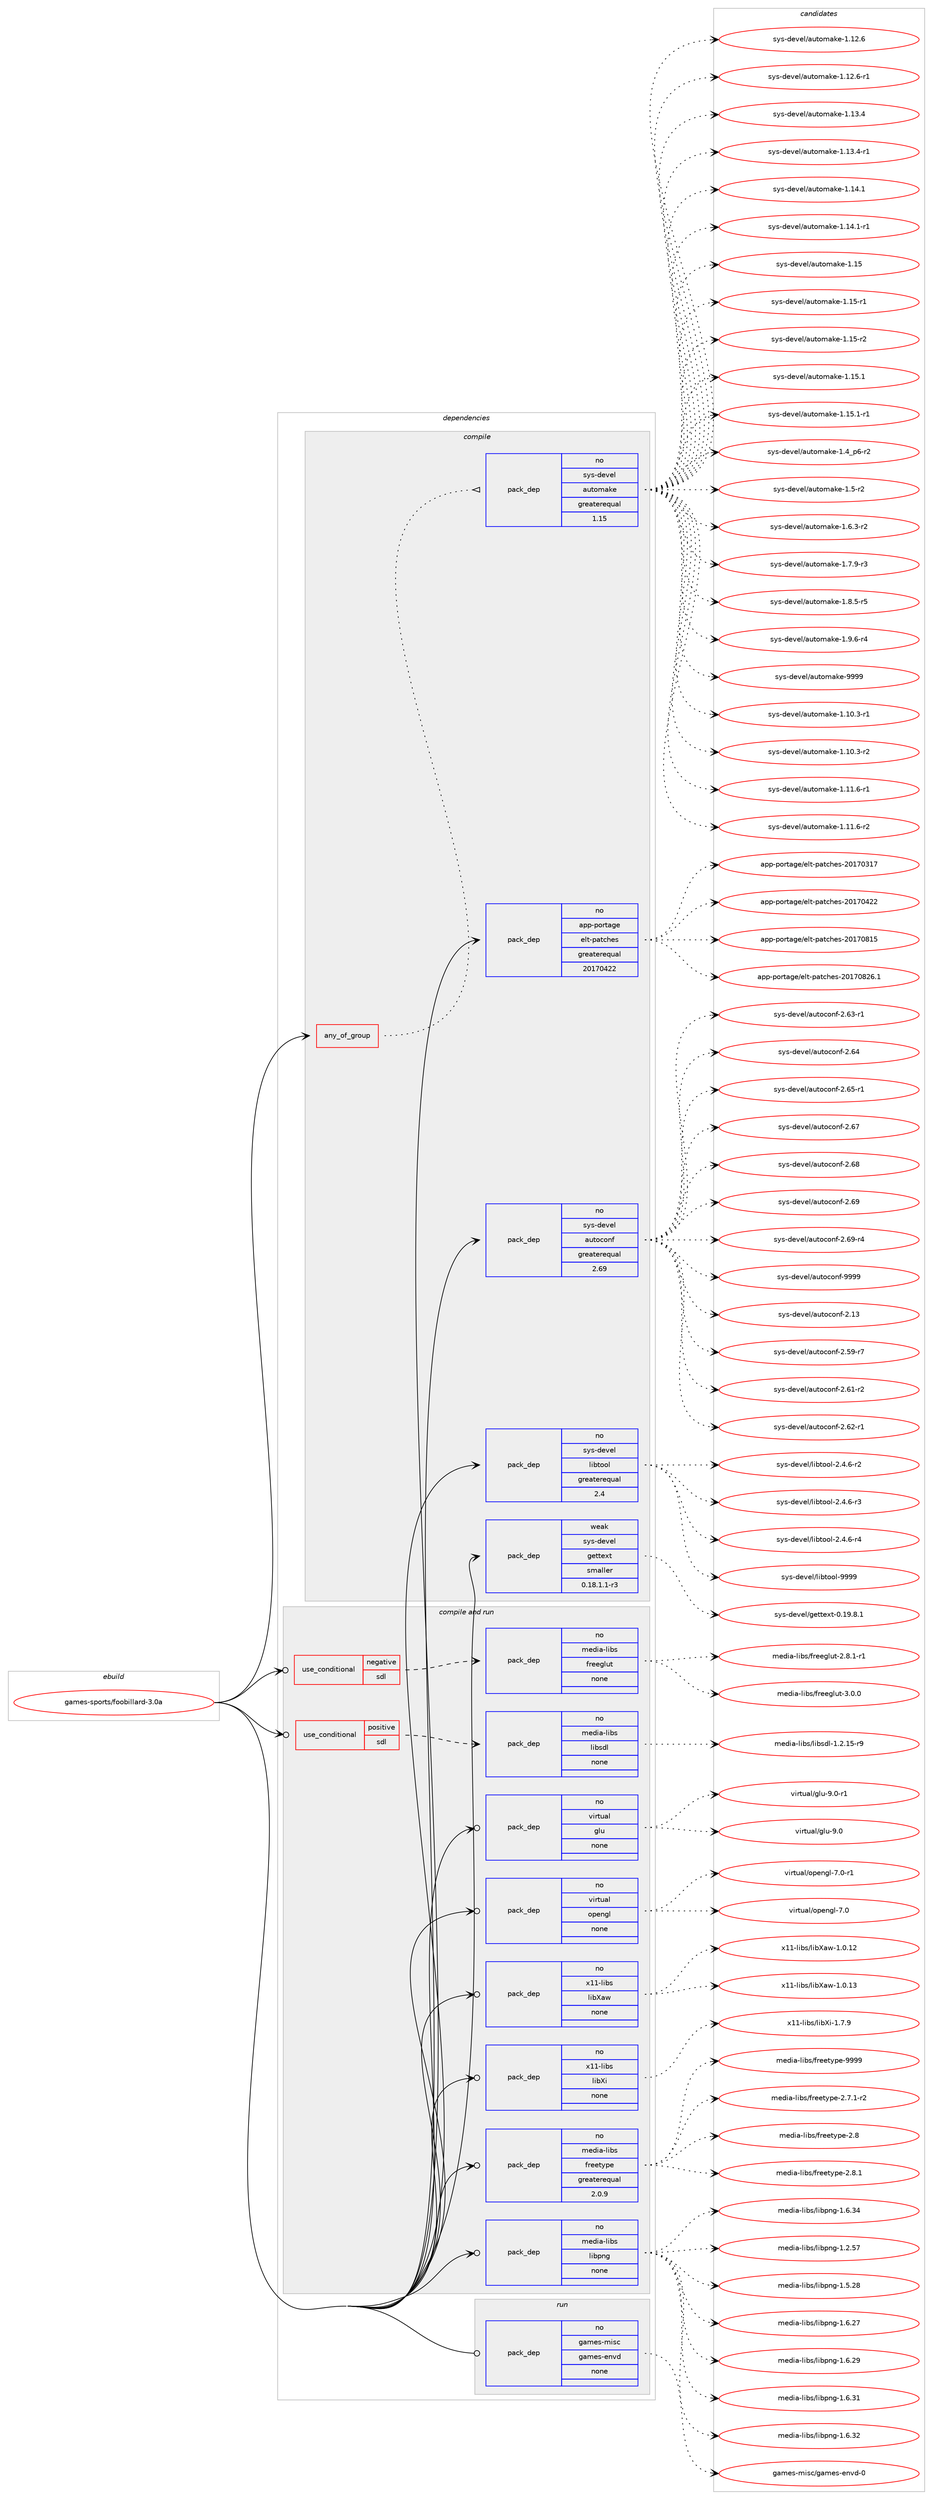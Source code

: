 digraph prolog {

# *************
# Graph options
# *************

newrank=true;
concentrate=true;
compound=true;
graph [rankdir=LR,fontname=Helvetica,fontsize=10,ranksep=1.5];#, ranksep=2.5, nodesep=0.2];
edge  [arrowhead=vee];
node  [fontname=Helvetica,fontsize=10];

# **********
# The ebuild
# **********

subgraph cluster_leftcol {
color=gray;
rank=same;
label=<<i>ebuild</i>>;
id [label="games-sports/foobillard-3.0a", color=red, width=4, href="../games-sports/foobillard-3.0a.svg"];
}

# ****************
# The dependencies
# ****************

subgraph cluster_midcol {
color=gray;
label=<<i>dependencies</i>>;
subgraph cluster_compile {
fillcolor="#eeeeee";
style=filled;
label=<<i>compile</i>>;
subgraph any4699 {
dependency303718 [label=<<TABLE BORDER="0" CELLBORDER="1" CELLSPACING="0" CELLPADDING="4"><TR><TD CELLPADDING="10">any_of_group</TD></TR></TABLE>>, shape=none, color=red];subgraph pack217882 {
dependency303719 [label=<<TABLE BORDER="0" CELLBORDER="1" CELLSPACING="0" CELLPADDING="4" WIDTH="220"><TR><TD ROWSPAN="6" CELLPADDING="30">pack_dep</TD></TR><TR><TD WIDTH="110">no</TD></TR><TR><TD>sys-devel</TD></TR><TR><TD>automake</TD></TR><TR><TD>greaterequal</TD></TR><TR><TD>1.15</TD></TR></TABLE>>, shape=none, color=blue];
}
dependency303718:e -> dependency303719:w [weight=20,style="dotted",arrowhead="oinv"];
}
id:e -> dependency303718:w [weight=20,style="solid",arrowhead="vee"];
subgraph pack217883 {
dependency303720 [label=<<TABLE BORDER="0" CELLBORDER="1" CELLSPACING="0" CELLPADDING="4" WIDTH="220"><TR><TD ROWSPAN="6" CELLPADDING="30">pack_dep</TD></TR><TR><TD WIDTH="110">no</TD></TR><TR><TD>app-portage</TD></TR><TR><TD>elt-patches</TD></TR><TR><TD>greaterequal</TD></TR><TR><TD>20170422</TD></TR></TABLE>>, shape=none, color=blue];
}
id:e -> dependency303720:w [weight=20,style="solid",arrowhead="vee"];
subgraph pack217884 {
dependency303721 [label=<<TABLE BORDER="0" CELLBORDER="1" CELLSPACING="0" CELLPADDING="4" WIDTH="220"><TR><TD ROWSPAN="6" CELLPADDING="30">pack_dep</TD></TR><TR><TD WIDTH="110">no</TD></TR><TR><TD>sys-devel</TD></TR><TR><TD>autoconf</TD></TR><TR><TD>greaterequal</TD></TR><TR><TD>2.69</TD></TR></TABLE>>, shape=none, color=blue];
}
id:e -> dependency303721:w [weight=20,style="solid",arrowhead="vee"];
subgraph pack217885 {
dependency303722 [label=<<TABLE BORDER="0" CELLBORDER="1" CELLSPACING="0" CELLPADDING="4" WIDTH="220"><TR><TD ROWSPAN="6" CELLPADDING="30">pack_dep</TD></TR><TR><TD WIDTH="110">no</TD></TR><TR><TD>sys-devel</TD></TR><TR><TD>libtool</TD></TR><TR><TD>greaterequal</TD></TR><TR><TD>2.4</TD></TR></TABLE>>, shape=none, color=blue];
}
id:e -> dependency303722:w [weight=20,style="solid",arrowhead="vee"];
subgraph pack217886 {
dependency303723 [label=<<TABLE BORDER="0" CELLBORDER="1" CELLSPACING="0" CELLPADDING="4" WIDTH="220"><TR><TD ROWSPAN="6" CELLPADDING="30">pack_dep</TD></TR><TR><TD WIDTH="110">weak</TD></TR><TR><TD>sys-devel</TD></TR><TR><TD>gettext</TD></TR><TR><TD>smaller</TD></TR><TR><TD>0.18.1.1-r3</TD></TR></TABLE>>, shape=none, color=blue];
}
id:e -> dependency303723:w [weight=20,style="solid",arrowhead="vee"];
}
subgraph cluster_compileandrun {
fillcolor="#eeeeee";
style=filled;
label=<<i>compile and run</i>>;
subgraph cond81082 {
dependency303724 [label=<<TABLE BORDER="0" CELLBORDER="1" CELLSPACING="0" CELLPADDING="4"><TR><TD ROWSPAN="3" CELLPADDING="10">use_conditional</TD></TR><TR><TD>negative</TD></TR><TR><TD>sdl</TD></TR></TABLE>>, shape=none, color=red];
subgraph pack217887 {
dependency303725 [label=<<TABLE BORDER="0" CELLBORDER="1" CELLSPACING="0" CELLPADDING="4" WIDTH="220"><TR><TD ROWSPAN="6" CELLPADDING="30">pack_dep</TD></TR><TR><TD WIDTH="110">no</TD></TR><TR><TD>media-libs</TD></TR><TR><TD>freeglut</TD></TR><TR><TD>none</TD></TR><TR><TD></TD></TR></TABLE>>, shape=none, color=blue];
}
dependency303724:e -> dependency303725:w [weight=20,style="dashed",arrowhead="vee"];
}
id:e -> dependency303724:w [weight=20,style="solid",arrowhead="odotvee"];
subgraph cond81083 {
dependency303726 [label=<<TABLE BORDER="0" CELLBORDER="1" CELLSPACING="0" CELLPADDING="4"><TR><TD ROWSPAN="3" CELLPADDING="10">use_conditional</TD></TR><TR><TD>positive</TD></TR><TR><TD>sdl</TD></TR></TABLE>>, shape=none, color=red];
subgraph pack217888 {
dependency303727 [label=<<TABLE BORDER="0" CELLBORDER="1" CELLSPACING="0" CELLPADDING="4" WIDTH="220"><TR><TD ROWSPAN="6" CELLPADDING="30">pack_dep</TD></TR><TR><TD WIDTH="110">no</TD></TR><TR><TD>media-libs</TD></TR><TR><TD>libsdl</TD></TR><TR><TD>none</TD></TR><TR><TD></TD></TR></TABLE>>, shape=none, color=blue];
}
dependency303726:e -> dependency303727:w [weight=20,style="dashed",arrowhead="vee"];
}
id:e -> dependency303726:w [weight=20,style="solid",arrowhead="odotvee"];
subgraph pack217889 {
dependency303728 [label=<<TABLE BORDER="0" CELLBORDER="1" CELLSPACING="0" CELLPADDING="4" WIDTH="220"><TR><TD ROWSPAN="6" CELLPADDING="30">pack_dep</TD></TR><TR><TD WIDTH="110">no</TD></TR><TR><TD>media-libs</TD></TR><TR><TD>freetype</TD></TR><TR><TD>greaterequal</TD></TR><TR><TD>2.0.9</TD></TR></TABLE>>, shape=none, color=blue];
}
id:e -> dependency303728:w [weight=20,style="solid",arrowhead="odotvee"];
subgraph pack217890 {
dependency303729 [label=<<TABLE BORDER="0" CELLBORDER="1" CELLSPACING="0" CELLPADDING="4" WIDTH="220"><TR><TD ROWSPAN="6" CELLPADDING="30">pack_dep</TD></TR><TR><TD WIDTH="110">no</TD></TR><TR><TD>media-libs</TD></TR><TR><TD>libpng</TD></TR><TR><TD>none</TD></TR><TR><TD></TD></TR></TABLE>>, shape=none, color=blue];
}
id:e -> dependency303729:w [weight=20,style="solid",arrowhead="odotvee"];
subgraph pack217891 {
dependency303730 [label=<<TABLE BORDER="0" CELLBORDER="1" CELLSPACING="0" CELLPADDING="4" WIDTH="220"><TR><TD ROWSPAN="6" CELLPADDING="30">pack_dep</TD></TR><TR><TD WIDTH="110">no</TD></TR><TR><TD>virtual</TD></TR><TR><TD>glu</TD></TR><TR><TD>none</TD></TR><TR><TD></TD></TR></TABLE>>, shape=none, color=blue];
}
id:e -> dependency303730:w [weight=20,style="solid",arrowhead="odotvee"];
subgraph pack217892 {
dependency303731 [label=<<TABLE BORDER="0" CELLBORDER="1" CELLSPACING="0" CELLPADDING="4" WIDTH="220"><TR><TD ROWSPAN="6" CELLPADDING="30">pack_dep</TD></TR><TR><TD WIDTH="110">no</TD></TR><TR><TD>virtual</TD></TR><TR><TD>opengl</TD></TR><TR><TD>none</TD></TR><TR><TD></TD></TR></TABLE>>, shape=none, color=blue];
}
id:e -> dependency303731:w [weight=20,style="solid",arrowhead="odotvee"];
subgraph pack217893 {
dependency303732 [label=<<TABLE BORDER="0" CELLBORDER="1" CELLSPACING="0" CELLPADDING="4" WIDTH="220"><TR><TD ROWSPAN="6" CELLPADDING="30">pack_dep</TD></TR><TR><TD WIDTH="110">no</TD></TR><TR><TD>x11-libs</TD></TR><TR><TD>libXaw</TD></TR><TR><TD>none</TD></TR><TR><TD></TD></TR></TABLE>>, shape=none, color=blue];
}
id:e -> dependency303732:w [weight=20,style="solid",arrowhead="odotvee"];
subgraph pack217894 {
dependency303733 [label=<<TABLE BORDER="0" CELLBORDER="1" CELLSPACING="0" CELLPADDING="4" WIDTH="220"><TR><TD ROWSPAN="6" CELLPADDING="30">pack_dep</TD></TR><TR><TD WIDTH="110">no</TD></TR><TR><TD>x11-libs</TD></TR><TR><TD>libXi</TD></TR><TR><TD>none</TD></TR><TR><TD></TD></TR></TABLE>>, shape=none, color=blue];
}
id:e -> dependency303733:w [weight=20,style="solid",arrowhead="odotvee"];
}
subgraph cluster_run {
fillcolor="#eeeeee";
style=filled;
label=<<i>run</i>>;
subgraph pack217895 {
dependency303734 [label=<<TABLE BORDER="0" CELLBORDER="1" CELLSPACING="0" CELLPADDING="4" WIDTH="220"><TR><TD ROWSPAN="6" CELLPADDING="30">pack_dep</TD></TR><TR><TD WIDTH="110">no</TD></TR><TR><TD>games-misc</TD></TR><TR><TD>games-envd</TD></TR><TR><TD>none</TD></TR><TR><TD></TD></TR></TABLE>>, shape=none, color=blue];
}
id:e -> dependency303734:w [weight=20,style="solid",arrowhead="odot"];
}
}

# **************
# The candidates
# **************

subgraph cluster_choices {
rank=same;
color=gray;
label=<<i>candidates</i>>;

subgraph choice217882 {
color=black;
nodesep=1;
choice11512111545100101118101108479711711611110997107101454946494846514511449 [label="sys-devel/automake-1.10.3-r1", color=red, width=4,href="../sys-devel/automake-1.10.3-r1.svg"];
choice11512111545100101118101108479711711611110997107101454946494846514511450 [label="sys-devel/automake-1.10.3-r2", color=red, width=4,href="../sys-devel/automake-1.10.3-r2.svg"];
choice11512111545100101118101108479711711611110997107101454946494946544511449 [label="sys-devel/automake-1.11.6-r1", color=red, width=4,href="../sys-devel/automake-1.11.6-r1.svg"];
choice11512111545100101118101108479711711611110997107101454946494946544511450 [label="sys-devel/automake-1.11.6-r2", color=red, width=4,href="../sys-devel/automake-1.11.6-r2.svg"];
choice1151211154510010111810110847971171161111099710710145494649504654 [label="sys-devel/automake-1.12.6", color=red, width=4,href="../sys-devel/automake-1.12.6.svg"];
choice11512111545100101118101108479711711611110997107101454946495046544511449 [label="sys-devel/automake-1.12.6-r1", color=red, width=4,href="../sys-devel/automake-1.12.6-r1.svg"];
choice1151211154510010111810110847971171161111099710710145494649514652 [label="sys-devel/automake-1.13.4", color=red, width=4,href="../sys-devel/automake-1.13.4.svg"];
choice11512111545100101118101108479711711611110997107101454946495146524511449 [label="sys-devel/automake-1.13.4-r1", color=red, width=4,href="../sys-devel/automake-1.13.4-r1.svg"];
choice1151211154510010111810110847971171161111099710710145494649524649 [label="sys-devel/automake-1.14.1", color=red, width=4,href="../sys-devel/automake-1.14.1.svg"];
choice11512111545100101118101108479711711611110997107101454946495246494511449 [label="sys-devel/automake-1.14.1-r1", color=red, width=4,href="../sys-devel/automake-1.14.1-r1.svg"];
choice115121115451001011181011084797117116111109971071014549464953 [label="sys-devel/automake-1.15", color=red, width=4,href="../sys-devel/automake-1.15.svg"];
choice1151211154510010111810110847971171161111099710710145494649534511449 [label="sys-devel/automake-1.15-r1", color=red, width=4,href="../sys-devel/automake-1.15-r1.svg"];
choice1151211154510010111810110847971171161111099710710145494649534511450 [label="sys-devel/automake-1.15-r2", color=red, width=4,href="../sys-devel/automake-1.15-r2.svg"];
choice1151211154510010111810110847971171161111099710710145494649534649 [label="sys-devel/automake-1.15.1", color=red, width=4,href="../sys-devel/automake-1.15.1.svg"];
choice11512111545100101118101108479711711611110997107101454946495346494511449 [label="sys-devel/automake-1.15.1-r1", color=red, width=4,href="../sys-devel/automake-1.15.1-r1.svg"];
choice115121115451001011181011084797117116111109971071014549465295112544511450 [label="sys-devel/automake-1.4_p6-r2", color=red, width=4,href="../sys-devel/automake-1.4_p6-r2.svg"];
choice11512111545100101118101108479711711611110997107101454946534511450 [label="sys-devel/automake-1.5-r2", color=red, width=4,href="../sys-devel/automake-1.5-r2.svg"];
choice115121115451001011181011084797117116111109971071014549465446514511450 [label="sys-devel/automake-1.6.3-r2", color=red, width=4,href="../sys-devel/automake-1.6.3-r2.svg"];
choice115121115451001011181011084797117116111109971071014549465546574511451 [label="sys-devel/automake-1.7.9-r3", color=red, width=4,href="../sys-devel/automake-1.7.9-r3.svg"];
choice115121115451001011181011084797117116111109971071014549465646534511453 [label="sys-devel/automake-1.8.5-r5", color=red, width=4,href="../sys-devel/automake-1.8.5-r5.svg"];
choice115121115451001011181011084797117116111109971071014549465746544511452 [label="sys-devel/automake-1.9.6-r4", color=red, width=4,href="../sys-devel/automake-1.9.6-r4.svg"];
choice115121115451001011181011084797117116111109971071014557575757 [label="sys-devel/automake-9999", color=red, width=4,href="../sys-devel/automake-9999.svg"];
dependency303719:e -> choice11512111545100101118101108479711711611110997107101454946494846514511449:w [style=dotted,weight="100"];
dependency303719:e -> choice11512111545100101118101108479711711611110997107101454946494846514511450:w [style=dotted,weight="100"];
dependency303719:e -> choice11512111545100101118101108479711711611110997107101454946494946544511449:w [style=dotted,weight="100"];
dependency303719:e -> choice11512111545100101118101108479711711611110997107101454946494946544511450:w [style=dotted,weight="100"];
dependency303719:e -> choice1151211154510010111810110847971171161111099710710145494649504654:w [style=dotted,weight="100"];
dependency303719:e -> choice11512111545100101118101108479711711611110997107101454946495046544511449:w [style=dotted,weight="100"];
dependency303719:e -> choice1151211154510010111810110847971171161111099710710145494649514652:w [style=dotted,weight="100"];
dependency303719:e -> choice11512111545100101118101108479711711611110997107101454946495146524511449:w [style=dotted,weight="100"];
dependency303719:e -> choice1151211154510010111810110847971171161111099710710145494649524649:w [style=dotted,weight="100"];
dependency303719:e -> choice11512111545100101118101108479711711611110997107101454946495246494511449:w [style=dotted,weight="100"];
dependency303719:e -> choice115121115451001011181011084797117116111109971071014549464953:w [style=dotted,weight="100"];
dependency303719:e -> choice1151211154510010111810110847971171161111099710710145494649534511449:w [style=dotted,weight="100"];
dependency303719:e -> choice1151211154510010111810110847971171161111099710710145494649534511450:w [style=dotted,weight="100"];
dependency303719:e -> choice1151211154510010111810110847971171161111099710710145494649534649:w [style=dotted,weight="100"];
dependency303719:e -> choice11512111545100101118101108479711711611110997107101454946495346494511449:w [style=dotted,weight="100"];
dependency303719:e -> choice115121115451001011181011084797117116111109971071014549465295112544511450:w [style=dotted,weight="100"];
dependency303719:e -> choice11512111545100101118101108479711711611110997107101454946534511450:w [style=dotted,weight="100"];
dependency303719:e -> choice115121115451001011181011084797117116111109971071014549465446514511450:w [style=dotted,weight="100"];
dependency303719:e -> choice115121115451001011181011084797117116111109971071014549465546574511451:w [style=dotted,weight="100"];
dependency303719:e -> choice115121115451001011181011084797117116111109971071014549465646534511453:w [style=dotted,weight="100"];
dependency303719:e -> choice115121115451001011181011084797117116111109971071014549465746544511452:w [style=dotted,weight="100"];
dependency303719:e -> choice115121115451001011181011084797117116111109971071014557575757:w [style=dotted,weight="100"];
}
subgraph choice217883 {
color=black;
nodesep=1;
choice97112112451121111141169710310147101108116451129711699104101115455048495548514955 [label="app-portage/elt-patches-20170317", color=red, width=4,href="../app-portage/elt-patches-20170317.svg"];
choice97112112451121111141169710310147101108116451129711699104101115455048495548525050 [label="app-portage/elt-patches-20170422", color=red, width=4,href="../app-portage/elt-patches-20170422.svg"];
choice97112112451121111141169710310147101108116451129711699104101115455048495548564953 [label="app-portage/elt-patches-20170815", color=red, width=4,href="../app-portage/elt-patches-20170815.svg"];
choice971121124511211111411697103101471011081164511297116991041011154550484955485650544649 [label="app-portage/elt-patches-20170826.1", color=red, width=4,href="../app-portage/elt-patches-20170826.1.svg"];
dependency303720:e -> choice97112112451121111141169710310147101108116451129711699104101115455048495548514955:w [style=dotted,weight="100"];
dependency303720:e -> choice97112112451121111141169710310147101108116451129711699104101115455048495548525050:w [style=dotted,weight="100"];
dependency303720:e -> choice97112112451121111141169710310147101108116451129711699104101115455048495548564953:w [style=dotted,weight="100"];
dependency303720:e -> choice971121124511211111411697103101471011081164511297116991041011154550484955485650544649:w [style=dotted,weight="100"];
}
subgraph choice217884 {
color=black;
nodesep=1;
choice115121115451001011181011084797117116111991111101024550464951 [label="sys-devel/autoconf-2.13", color=red, width=4,href="../sys-devel/autoconf-2.13.svg"];
choice1151211154510010111810110847971171161119911111010245504653574511455 [label="sys-devel/autoconf-2.59-r7", color=red, width=4,href="../sys-devel/autoconf-2.59-r7.svg"];
choice1151211154510010111810110847971171161119911111010245504654494511450 [label="sys-devel/autoconf-2.61-r2", color=red, width=4,href="../sys-devel/autoconf-2.61-r2.svg"];
choice1151211154510010111810110847971171161119911111010245504654504511449 [label="sys-devel/autoconf-2.62-r1", color=red, width=4,href="../sys-devel/autoconf-2.62-r1.svg"];
choice1151211154510010111810110847971171161119911111010245504654514511449 [label="sys-devel/autoconf-2.63-r1", color=red, width=4,href="../sys-devel/autoconf-2.63-r1.svg"];
choice115121115451001011181011084797117116111991111101024550465452 [label="sys-devel/autoconf-2.64", color=red, width=4,href="../sys-devel/autoconf-2.64.svg"];
choice1151211154510010111810110847971171161119911111010245504654534511449 [label="sys-devel/autoconf-2.65-r1", color=red, width=4,href="../sys-devel/autoconf-2.65-r1.svg"];
choice115121115451001011181011084797117116111991111101024550465455 [label="sys-devel/autoconf-2.67", color=red, width=4,href="../sys-devel/autoconf-2.67.svg"];
choice115121115451001011181011084797117116111991111101024550465456 [label="sys-devel/autoconf-2.68", color=red, width=4,href="../sys-devel/autoconf-2.68.svg"];
choice115121115451001011181011084797117116111991111101024550465457 [label="sys-devel/autoconf-2.69", color=red, width=4,href="../sys-devel/autoconf-2.69.svg"];
choice1151211154510010111810110847971171161119911111010245504654574511452 [label="sys-devel/autoconf-2.69-r4", color=red, width=4,href="../sys-devel/autoconf-2.69-r4.svg"];
choice115121115451001011181011084797117116111991111101024557575757 [label="sys-devel/autoconf-9999", color=red, width=4,href="../sys-devel/autoconf-9999.svg"];
dependency303721:e -> choice115121115451001011181011084797117116111991111101024550464951:w [style=dotted,weight="100"];
dependency303721:e -> choice1151211154510010111810110847971171161119911111010245504653574511455:w [style=dotted,weight="100"];
dependency303721:e -> choice1151211154510010111810110847971171161119911111010245504654494511450:w [style=dotted,weight="100"];
dependency303721:e -> choice1151211154510010111810110847971171161119911111010245504654504511449:w [style=dotted,weight="100"];
dependency303721:e -> choice1151211154510010111810110847971171161119911111010245504654514511449:w [style=dotted,weight="100"];
dependency303721:e -> choice115121115451001011181011084797117116111991111101024550465452:w [style=dotted,weight="100"];
dependency303721:e -> choice1151211154510010111810110847971171161119911111010245504654534511449:w [style=dotted,weight="100"];
dependency303721:e -> choice115121115451001011181011084797117116111991111101024550465455:w [style=dotted,weight="100"];
dependency303721:e -> choice115121115451001011181011084797117116111991111101024550465456:w [style=dotted,weight="100"];
dependency303721:e -> choice115121115451001011181011084797117116111991111101024550465457:w [style=dotted,weight="100"];
dependency303721:e -> choice1151211154510010111810110847971171161119911111010245504654574511452:w [style=dotted,weight="100"];
dependency303721:e -> choice115121115451001011181011084797117116111991111101024557575757:w [style=dotted,weight="100"];
}
subgraph choice217885 {
color=black;
nodesep=1;
choice1151211154510010111810110847108105981161111111084550465246544511450 [label="sys-devel/libtool-2.4.6-r2", color=red, width=4,href="../sys-devel/libtool-2.4.6-r2.svg"];
choice1151211154510010111810110847108105981161111111084550465246544511451 [label="sys-devel/libtool-2.4.6-r3", color=red, width=4,href="../sys-devel/libtool-2.4.6-r3.svg"];
choice1151211154510010111810110847108105981161111111084550465246544511452 [label="sys-devel/libtool-2.4.6-r4", color=red, width=4,href="../sys-devel/libtool-2.4.6-r4.svg"];
choice1151211154510010111810110847108105981161111111084557575757 [label="sys-devel/libtool-9999", color=red, width=4,href="../sys-devel/libtool-9999.svg"];
dependency303722:e -> choice1151211154510010111810110847108105981161111111084550465246544511450:w [style=dotted,weight="100"];
dependency303722:e -> choice1151211154510010111810110847108105981161111111084550465246544511451:w [style=dotted,weight="100"];
dependency303722:e -> choice1151211154510010111810110847108105981161111111084550465246544511452:w [style=dotted,weight="100"];
dependency303722:e -> choice1151211154510010111810110847108105981161111111084557575757:w [style=dotted,weight="100"];
}
subgraph choice217886 {
color=black;
nodesep=1;
choice1151211154510010111810110847103101116116101120116454846495746564649 [label="sys-devel/gettext-0.19.8.1", color=red, width=4,href="../sys-devel/gettext-0.19.8.1.svg"];
dependency303723:e -> choice1151211154510010111810110847103101116116101120116454846495746564649:w [style=dotted,weight="100"];
}
subgraph choice217887 {
color=black;
nodesep=1;
choice109101100105974510810598115471021141011011031081171164550465646494511449 [label="media-libs/freeglut-2.8.1-r1", color=red, width=4,href="../media-libs/freeglut-2.8.1-r1.svg"];
choice10910110010597451081059811547102114101101103108117116455146484648 [label="media-libs/freeglut-3.0.0", color=red, width=4,href="../media-libs/freeglut-3.0.0.svg"];
dependency303725:e -> choice109101100105974510810598115471021141011011031081171164550465646494511449:w [style=dotted,weight="100"];
dependency303725:e -> choice10910110010597451081059811547102114101101103108117116455146484648:w [style=dotted,weight="100"];
}
subgraph choice217888 {
color=black;
nodesep=1;
choice1091011001059745108105981154710810598115100108454946504649534511457 [label="media-libs/libsdl-1.2.15-r9", color=red, width=4,href="../media-libs/libsdl-1.2.15-r9.svg"];
dependency303727:e -> choice1091011001059745108105981154710810598115100108454946504649534511457:w [style=dotted,weight="100"];
}
subgraph choice217889 {
color=black;
nodesep=1;
choice109101100105974510810598115471021141011011161211121014550465546494511450 [label="media-libs/freetype-2.7.1-r2", color=red, width=4,href="../media-libs/freetype-2.7.1-r2.svg"];
choice1091011001059745108105981154710211410110111612111210145504656 [label="media-libs/freetype-2.8", color=red, width=4,href="../media-libs/freetype-2.8.svg"];
choice10910110010597451081059811547102114101101116121112101455046564649 [label="media-libs/freetype-2.8.1", color=red, width=4,href="../media-libs/freetype-2.8.1.svg"];
choice109101100105974510810598115471021141011011161211121014557575757 [label="media-libs/freetype-9999", color=red, width=4,href="../media-libs/freetype-9999.svg"];
dependency303728:e -> choice109101100105974510810598115471021141011011161211121014550465546494511450:w [style=dotted,weight="100"];
dependency303728:e -> choice1091011001059745108105981154710211410110111612111210145504656:w [style=dotted,weight="100"];
dependency303728:e -> choice10910110010597451081059811547102114101101116121112101455046564649:w [style=dotted,weight="100"];
dependency303728:e -> choice109101100105974510810598115471021141011011161211121014557575757:w [style=dotted,weight="100"];
}
subgraph choice217890 {
color=black;
nodesep=1;
choice109101100105974510810598115471081059811211010345494650465355 [label="media-libs/libpng-1.2.57", color=red, width=4,href="../media-libs/libpng-1.2.57.svg"];
choice109101100105974510810598115471081059811211010345494653465056 [label="media-libs/libpng-1.5.28", color=red, width=4,href="../media-libs/libpng-1.5.28.svg"];
choice109101100105974510810598115471081059811211010345494654465055 [label="media-libs/libpng-1.6.27", color=red, width=4,href="../media-libs/libpng-1.6.27.svg"];
choice109101100105974510810598115471081059811211010345494654465057 [label="media-libs/libpng-1.6.29", color=red, width=4,href="../media-libs/libpng-1.6.29.svg"];
choice109101100105974510810598115471081059811211010345494654465149 [label="media-libs/libpng-1.6.31", color=red, width=4,href="../media-libs/libpng-1.6.31.svg"];
choice109101100105974510810598115471081059811211010345494654465150 [label="media-libs/libpng-1.6.32", color=red, width=4,href="../media-libs/libpng-1.6.32.svg"];
choice109101100105974510810598115471081059811211010345494654465152 [label="media-libs/libpng-1.6.34", color=red, width=4,href="../media-libs/libpng-1.6.34.svg"];
dependency303729:e -> choice109101100105974510810598115471081059811211010345494650465355:w [style=dotted,weight="100"];
dependency303729:e -> choice109101100105974510810598115471081059811211010345494653465056:w [style=dotted,weight="100"];
dependency303729:e -> choice109101100105974510810598115471081059811211010345494654465055:w [style=dotted,weight="100"];
dependency303729:e -> choice109101100105974510810598115471081059811211010345494654465057:w [style=dotted,weight="100"];
dependency303729:e -> choice109101100105974510810598115471081059811211010345494654465149:w [style=dotted,weight="100"];
dependency303729:e -> choice109101100105974510810598115471081059811211010345494654465150:w [style=dotted,weight="100"];
dependency303729:e -> choice109101100105974510810598115471081059811211010345494654465152:w [style=dotted,weight="100"];
}
subgraph choice217891 {
color=black;
nodesep=1;
choice118105114116117971084710310811745574648 [label="virtual/glu-9.0", color=red, width=4,href="../virtual/glu-9.0.svg"];
choice1181051141161179710847103108117455746484511449 [label="virtual/glu-9.0-r1", color=red, width=4,href="../virtual/glu-9.0-r1.svg"];
dependency303730:e -> choice118105114116117971084710310811745574648:w [style=dotted,weight="100"];
dependency303730:e -> choice1181051141161179710847103108117455746484511449:w [style=dotted,weight="100"];
}
subgraph choice217892 {
color=black;
nodesep=1;
choice118105114116117971084711111210111010310845554648 [label="virtual/opengl-7.0", color=red, width=4,href="../virtual/opengl-7.0.svg"];
choice1181051141161179710847111112101110103108455546484511449 [label="virtual/opengl-7.0-r1", color=red, width=4,href="../virtual/opengl-7.0-r1.svg"];
dependency303731:e -> choice118105114116117971084711111210111010310845554648:w [style=dotted,weight="100"];
dependency303731:e -> choice1181051141161179710847111112101110103108455546484511449:w [style=dotted,weight="100"];
}
subgraph choice217893 {
color=black;
nodesep=1;
choice120494945108105981154710810598889711945494648464950 [label="x11-libs/libXaw-1.0.12", color=red, width=4,href="../x11-libs/libXaw-1.0.12.svg"];
choice120494945108105981154710810598889711945494648464951 [label="x11-libs/libXaw-1.0.13", color=red, width=4,href="../x11-libs/libXaw-1.0.13.svg"];
dependency303732:e -> choice120494945108105981154710810598889711945494648464950:w [style=dotted,weight="100"];
dependency303732:e -> choice120494945108105981154710810598889711945494648464951:w [style=dotted,weight="100"];
}
subgraph choice217894 {
color=black;
nodesep=1;
choice12049494510810598115471081059888105454946554657 [label="x11-libs/libXi-1.7.9", color=red, width=4,href="../x11-libs/libXi-1.7.9.svg"];
dependency303733:e -> choice12049494510810598115471081059888105454946554657:w [style=dotted,weight="100"];
}
subgraph choice217895 {
color=black;
nodesep=1;
choice1039710910111545109105115994710397109101115451011101181004548 [label="games-misc/games-envd-0", color=red, width=4,href="../games-misc/games-envd-0.svg"];
dependency303734:e -> choice1039710910111545109105115994710397109101115451011101181004548:w [style=dotted,weight="100"];
}
}

}
